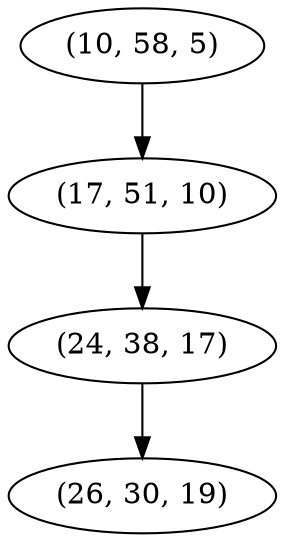 digraph tree {
    "(10, 58, 5)";
    "(17, 51, 10)";
    "(24, 38, 17)";
    "(26, 30, 19)";
    "(10, 58, 5)" -> "(17, 51, 10)";
    "(17, 51, 10)" -> "(24, 38, 17)";
    "(24, 38, 17)" -> "(26, 30, 19)";
}
